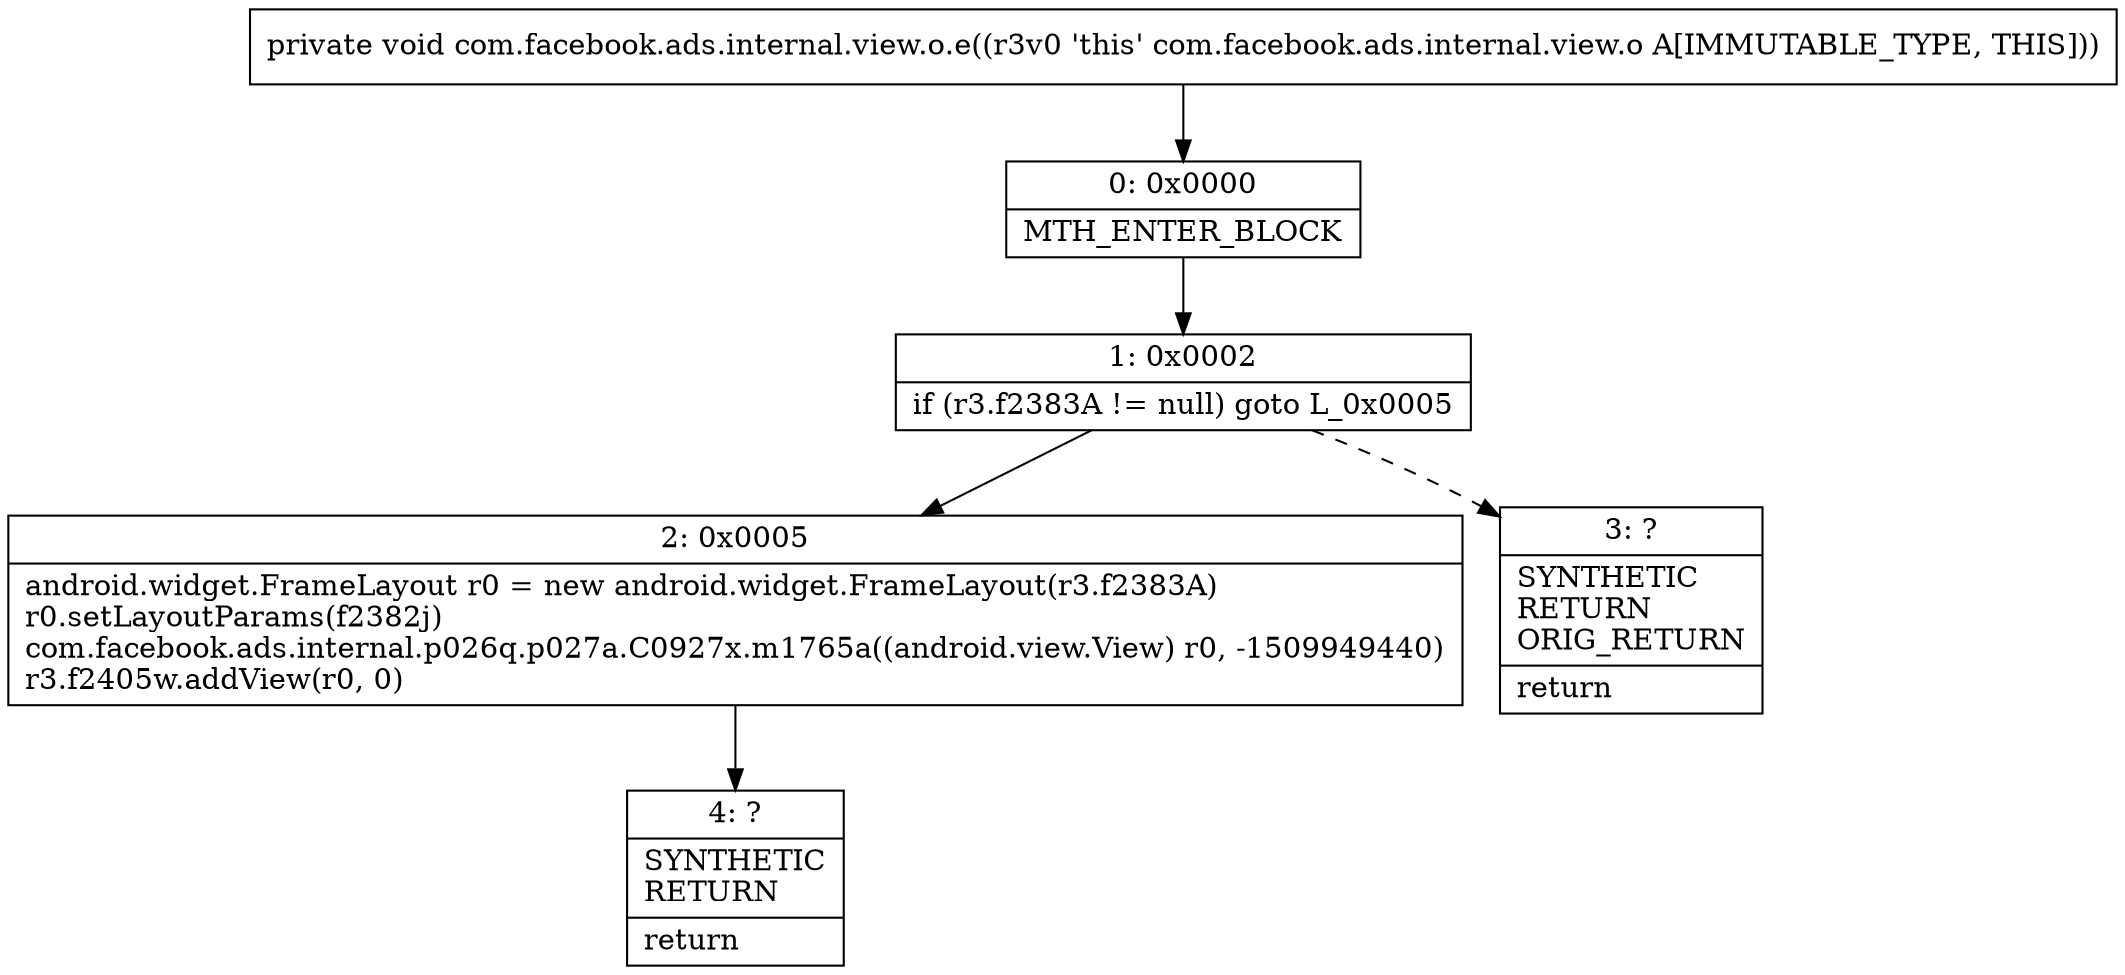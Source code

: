 digraph "CFG forcom.facebook.ads.internal.view.o.e()V" {
Node_0 [shape=record,label="{0\:\ 0x0000|MTH_ENTER_BLOCK\l}"];
Node_1 [shape=record,label="{1\:\ 0x0002|if (r3.f2383A != null) goto L_0x0005\l}"];
Node_2 [shape=record,label="{2\:\ 0x0005|android.widget.FrameLayout r0 = new android.widget.FrameLayout(r3.f2383A)\lr0.setLayoutParams(f2382j)\lcom.facebook.ads.internal.p026q.p027a.C0927x.m1765a((android.view.View) r0, \-1509949440)\lr3.f2405w.addView(r0, 0)\l}"];
Node_3 [shape=record,label="{3\:\ ?|SYNTHETIC\lRETURN\lORIG_RETURN\l|return\l}"];
Node_4 [shape=record,label="{4\:\ ?|SYNTHETIC\lRETURN\l|return\l}"];
MethodNode[shape=record,label="{private void com.facebook.ads.internal.view.o.e((r3v0 'this' com.facebook.ads.internal.view.o A[IMMUTABLE_TYPE, THIS])) }"];
MethodNode -> Node_0;
Node_0 -> Node_1;
Node_1 -> Node_2;
Node_1 -> Node_3[style=dashed];
Node_2 -> Node_4;
}

